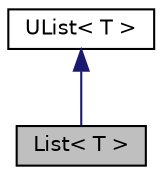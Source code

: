 digraph "List&lt; T &gt;"
{
  bgcolor="transparent";
  edge [fontname="Helvetica",fontsize="10",labelfontname="Helvetica",labelfontsize="10"];
  node [fontname="Helvetica",fontsize="10",shape=record];
  Node1 [label="List\< T \>",height=0.2,width=0.4,color="black", fillcolor="grey75", style="filled", fontcolor="black"];
  Node2 -> Node1 [dir="back",color="midnightblue",fontsize="10",style="solid",fontname="Helvetica"];
  Node2 [label="UList\< T \>",height=0.2,width=0.4,color="black",URL="$a02735.html",tooltip="A 1D vector of objects of type <T>, where the size of the vector is known and can be used for subscri..."];
}
